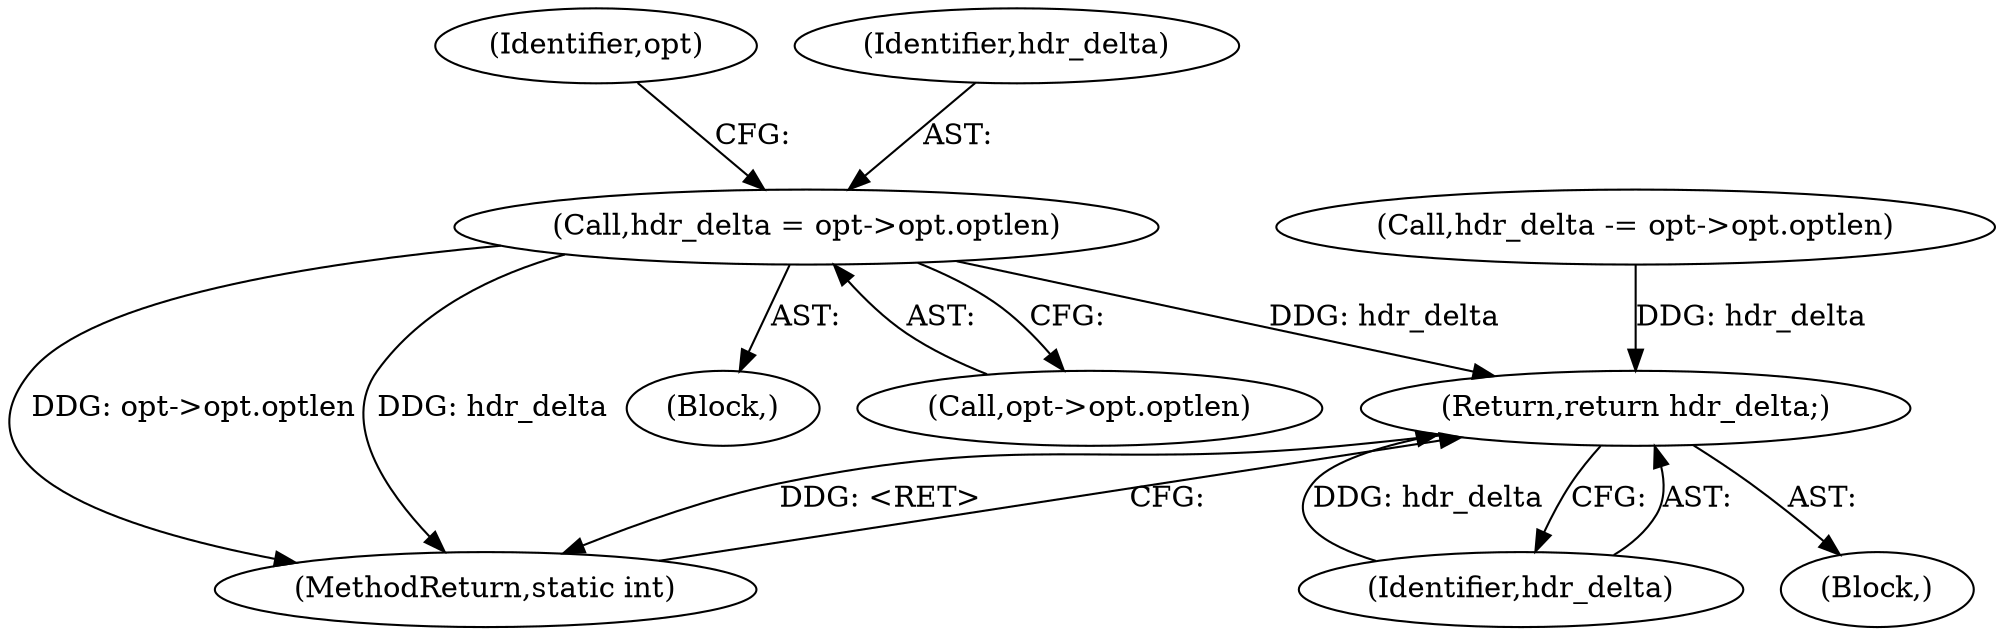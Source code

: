 digraph "0_linux_f6d8bd051c391c1c0458a30b2a7abcd939329259_5@pointer" {
"1000339" [label="(Call,hdr_delta = opt->opt.optlen)"];
"1000352" [label="(Return,return hdr_delta;)"];
"1000349" [label="(Identifier,opt)"];
"1000340" [label="(Identifier,hdr_delta)"];
"1000352" [label="(Return,return hdr_delta;)"];
"1000104" [label="(Block,)"];
"1000354" [label="(MethodReturn,static int)"];
"1000334" [label="(Block,)"];
"1000353" [label="(Identifier,hdr_delta)"];
"1000339" [label="(Call,hdr_delta = opt->opt.optlen)"];
"1000326" [label="(Call,hdr_delta -= opt->opt.optlen)"];
"1000341" [label="(Call,opt->opt.optlen)"];
"1000339" -> "1000334"  [label="AST: "];
"1000339" -> "1000341"  [label="CFG: "];
"1000340" -> "1000339"  [label="AST: "];
"1000341" -> "1000339"  [label="AST: "];
"1000349" -> "1000339"  [label="CFG: "];
"1000339" -> "1000354"  [label="DDG: hdr_delta"];
"1000339" -> "1000354"  [label="DDG: opt->opt.optlen"];
"1000339" -> "1000352"  [label="DDG: hdr_delta"];
"1000352" -> "1000104"  [label="AST: "];
"1000352" -> "1000353"  [label="CFG: "];
"1000353" -> "1000352"  [label="AST: "];
"1000354" -> "1000352"  [label="CFG: "];
"1000352" -> "1000354"  [label="DDG: <RET>"];
"1000353" -> "1000352"  [label="DDG: hdr_delta"];
"1000326" -> "1000352"  [label="DDG: hdr_delta"];
}
